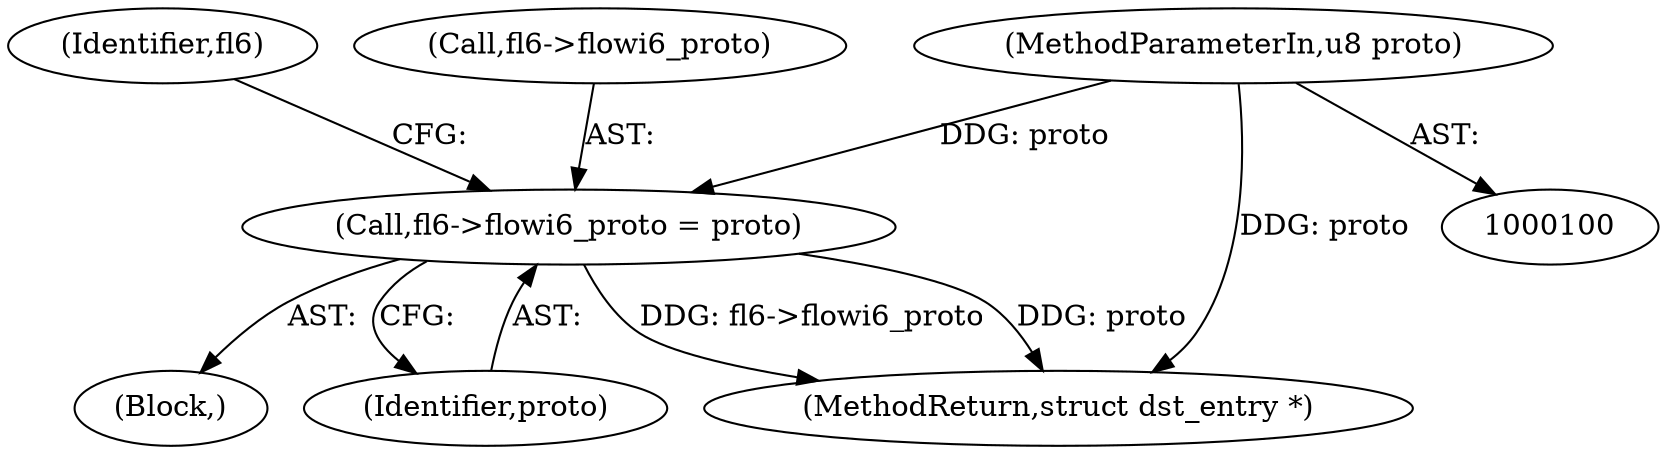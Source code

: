 digraph "0_linux_45f6fad84cc305103b28d73482b344d7f5b76f39_7@pointer" {
"1000125" [label="(Call,fl6->flowi6_proto = proto)"];
"1000104" [label="(MethodParameterIn,u8 proto)"];
"1000105" [label="(Block,)"];
"1000125" [label="(Call,fl6->flowi6_proto = proto)"];
"1000104" [label="(MethodParameterIn,u8 proto)"];
"1000132" [label="(Identifier,fl6)"];
"1000129" [label="(Identifier,proto)"];
"1000202" [label="(MethodReturn,struct dst_entry *)"];
"1000126" [label="(Call,fl6->flowi6_proto)"];
"1000125" -> "1000105"  [label="AST: "];
"1000125" -> "1000129"  [label="CFG: "];
"1000126" -> "1000125"  [label="AST: "];
"1000129" -> "1000125"  [label="AST: "];
"1000132" -> "1000125"  [label="CFG: "];
"1000125" -> "1000202"  [label="DDG: fl6->flowi6_proto"];
"1000125" -> "1000202"  [label="DDG: proto"];
"1000104" -> "1000125"  [label="DDG: proto"];
"1000104" -> "1000100"  [label="AST: "];
"1000104" -> "1000202"  [label="DDG: proto"];
}
